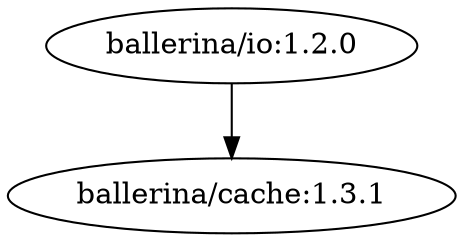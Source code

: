 digraph central {
    subgraph "ballerina/io:1.0.1" {
    }

    subgraph "ballerina/io:1.2.0" {
    "ballerina/io:1.2.0" -> "ballerina/cache:1.3.1"
    }
//
//    subgraph "ballerina/http:1.3.1" {
//    "ballerina/http:1.3.1" -> "ballerina/io:1.0.1"
//    "ballerina/http:1.3.1" -> "ballerina/cache:1.2.1"
//    }
//
//    subgraph "ballerina/auth:2.0.0" {
//        "ballerina/auth:2.0.0" -> "ballerina/io:1.0.1"
//    }
//
//    subgraph "ballerina/auth:2.0.1" {
//        "ballerina/auth:2.0.1" -> "ballerina/io:1.0.1"
//        "ballerina/auth:2.0.1" -> "ballerina/cache:1.3.1"
//    }
//
//    subgraph "ballerina/cache:1.2.1" {
//    }
//
    subgraph "ballerina/cache:1.3.1" {
    }
//
//    subgraph "ballerina/cache:1.3.2" {
//    }
//
//    subgraph "ballerina/cache:1.4.0" {
//    }
//
//    subgraph "ballerinai/transaction:0.0.0" {
//    }
//    subgraph "ballerinai/foo:0.0.0" {
//    "ballerinai/foo:0.0.0" -> "ballerina/cache:1.3.1"
//    }
//
//    subgraph "ballerinax/observe:1.0.0-beta.1" {
//    }
//    subgraph "ballerinax/observe:1.0.0-alpha" {
//    }
}

